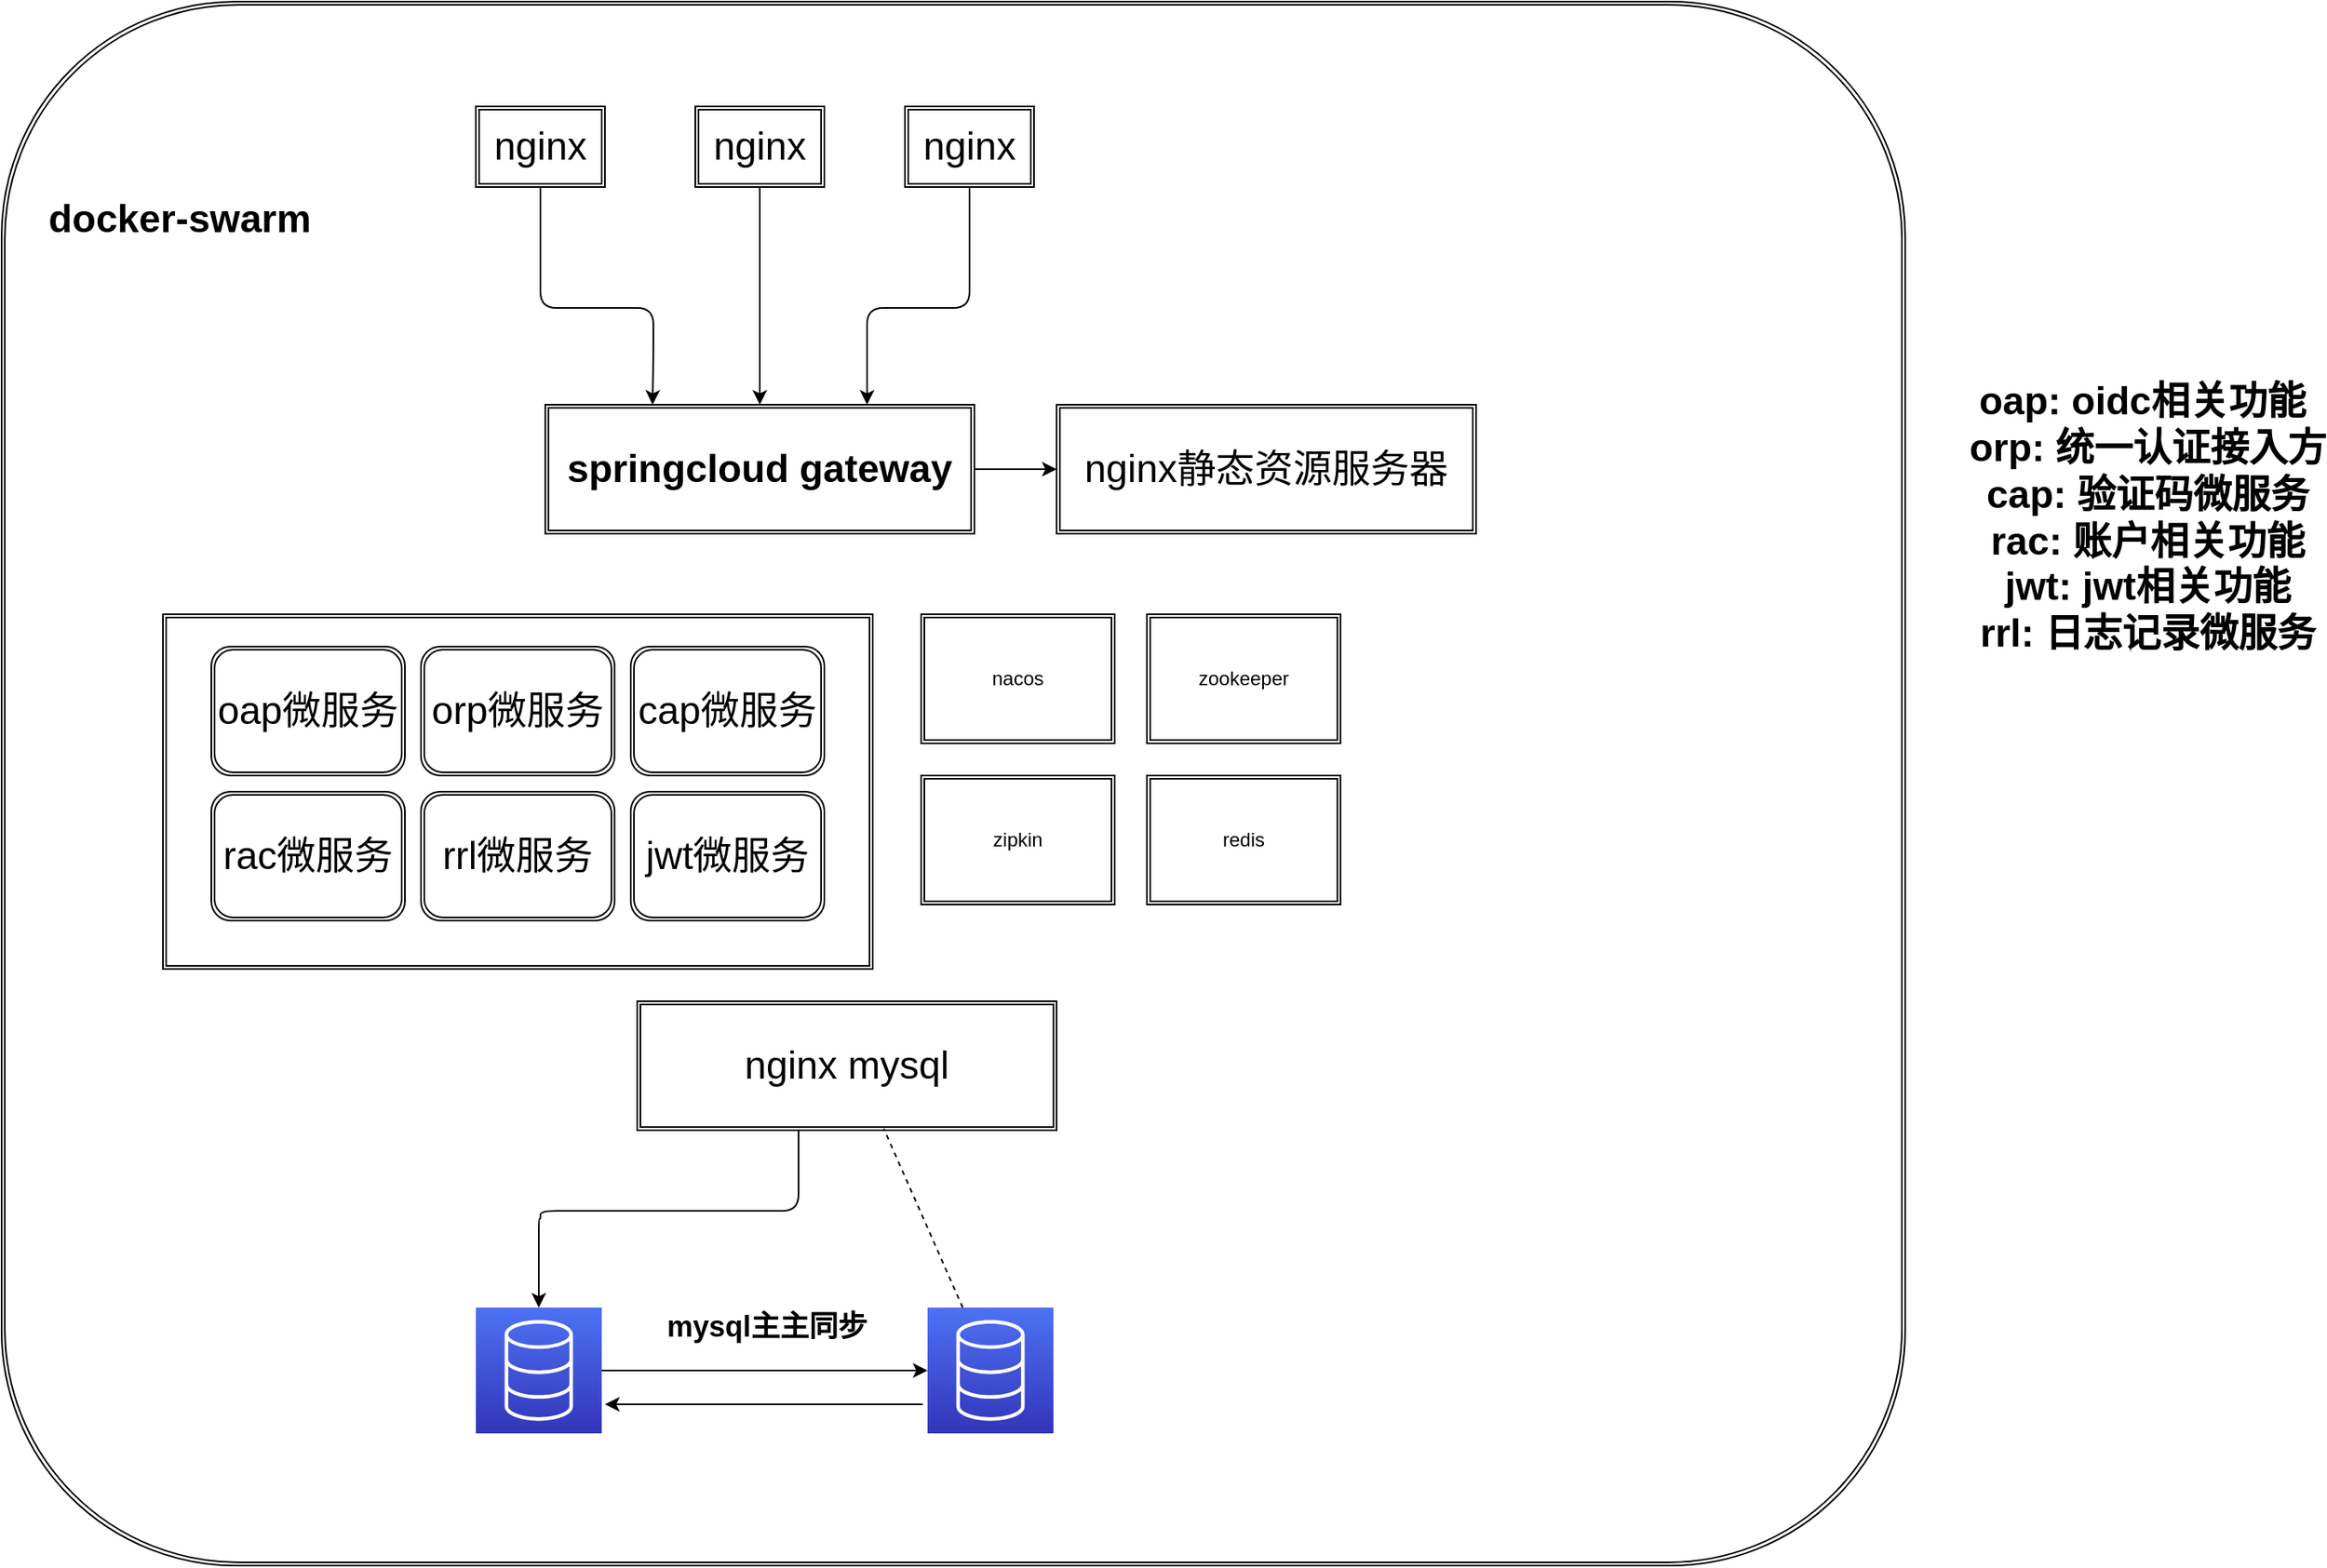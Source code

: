 <mxfile version="13.9.9" type="device"><diagram id="Ht1M8jgEwFfnCIfOTk4-" name="Page-1"><mxGraphModel dx="1915" dy="1182" grid="1" gridSize="10" guides="1" tooltips="1" connect="1" arrows="1" fold="1" page="1" pageScale="1" pageWidth="827" pageHeight="1169" math="0" shadow="0"><root><mxCell id="0"/><mxCell id="1" parent="0"/><mxCell id="zT7k0YeA-EB4hkkJK2KW-40" value="" style="shape=ext;double=1;rounded=1;whiteSpace=wrap;html=1;" vertex="1" parent="1"><mxGeometry x="80" y="80" width="1180" height="970" as="geometry"/></mxCell><mxCell id="zT7k0YeA-EB4hkkJK2KW-35" value="" style="shape=ext;double=1;rounded=0;whiteSpace=wrap;html=1;" vertex="1" parent="1"><mxGeometry x="180" y="460" width="440" height="220" as="geometry"/></mxCell><mxCell id="zT7k0YeA-EB4hkkJK2KW-1" value="" style="outlineConnect=0;fontColor=#232F3E;gradientColor=#4D72F3;gradientDirection=north;fillColor=#3334B9;strokeColor=#ffffff;dashed=0;verticalLabelPosition=bottom;verticalAlign=top;align=center;html=1;fontSize=12;fontStyle=0;aspect=fixed;shape=mxgraph.aws4.resourceIcon;resIcon=mxgraph.aws4.database;" vertex="1" parent="1"><mxGeometry x="654" y="890" width="78" height="78" as="geometry"/></mxCell><mxCell id="zT7k0YeA-EB4hkkJK2KW-20" style="edgeStyle=orthogonalEdgeStyle;rounded=0;orthogonalLoop=1;jettySize=auto;html=1;" edge="1" parent="1" source="zT7k0YeA-EB4hkkJK2KW-2" target="zT7k0YeA-EB4hkkJK2KW-1"><mxGeometry relative="1" as="geometry"/></mxCell><mxCell id="zT7k0YeA-EB4hkkJK2KW-2" value="" style="outlineConnect=0;fontColor=#232F3E;gradientColor=#4D72F3;gradientDirection=north;fillColor=#3334B9;strokeColor=#ffffff;dashed=0;verticalLabelPosition=bottom;verticalAlign=top;align=center;html=1;fontSize=12;fontStyle=0;aspect=fixed;shape=mxgraph.aws4.resourceIcon;resIcon=mxgraph.aws4.database;" vertex="1" parent="1"><mxGeometry x="374" y="890" width="78" height="78" as="geometry"/></mxCell><mxCell id="zT7k0YeA-EB4hkkJK2KW-6" value="&lt;font style=&quot;font-size: 24px&quot;&gt;nginx&lt;/font&gt;" style="shape=ext;double=1;rounded=0;whiteSpace=wrap;html=1;" vertex="1" parent="1"><mxGeometry x="374" y="145" width="80" height="50" as="geometry"/></mxCell><mxCell id="zT7k0YeA-EB4hkkJK2KW-7" value="&lt;span style=&quot;font-size: 24px&quot;&gt;nginx&lt;/span&gt;" style="shape=ext;double=1;rounded=0;whiteSpace=wrap;html=1;" vertex="1" parent="1"><mxGeometry x="510" y="145" width="80" height="50" as="geometry"/></mxCell><mxCell id="zT7k0YeA-EB4hkkJK2KW-8" value="&lt;span style=&quot;font-size: 24px&quot;&gt;nginx&lt;/span&gt;" style="shape=ext;double=1;rounded=0;whiteSpace=wrap;html=1;" vertex="1" parent="1"><mxGeometry x="640" y="145" width="80" height="50" as="geometry"/></mxCell><mxCell id="zT7k0YeA-EB4hkkJK2KW-18" style="edgeStyle=orthogonalEdgeStyle;rounded=0;orthogonalLoop=1;jettySize=auto;html=1;" edge="1" parent="1" source="zT7k0YeA-EB4hkkJK2KW-11" target="zT7k0YeA-EB4hkkJK2KW-17"><mxGeometry relative="1" as="geometry"/></mxCell><mxCell id="zT7k0YeA-EB4hkkJK2KW-11" value="&lt;span style=&quot;font-size: 24px ; font-weight: 700&quot;&gt;springcloud gateway&lt;/span&gt;" style="shape=ext;double=1;rounded=0;whiteSpace=wrap;html=1;" vertex="1" parent="1"><mxGeometry x="417" y="330" width="266" height="80" as="geometry"/></mxCell><mxCell id="zT7k0YeA-EB4hkkJK2KW-13" value="" style="edgeStyle=segmentEdgeStyle;endArrow=classic;html=1;exitX=0.5;exitY=1;exitDx=0;exitDy=0;entryX=0.25;entryY=0;entryDx=0;entryDy=0;" edge="1" parent="1" source="zT7k0YeA-EB4hkkJK2KW-6" target="zT7k0YeA-EB4hkkJK2KW-11"><mxGeometry width="50" height="50" relative="1" as="geometry"><mxPoint x="770" y="520" as="sourcePoint"/><mxPoint x="410" y="300" as="targetPoint"/><Array as="points"><mxPoint x="414" y="270"/><mxPoint x="484" y="270"/><mxPoint x="484" y="300"/></Array></mxGeometry></mxCell><mxCell id="zT7k0YeA-EB4hkkJK2KW-14" value="" style="edgeStyle=elbowEdgeStyle;elbow=vertical;endArrow=classic;html=1;entryX=0.5;entryY=0;entryDx=0;entryDy=0;" edge="1" parent="1" source="zT7k0YeA-EB4hkkJK2KW-7" target="zT7k0YeA-EB4hkkJK2KW-11"><mxGeometry width="50" height="50" relative="1" as="geometry"><mxPoint x="590" y="250" as="sourcePoint"/><mxPoint x="550" y="310" as="targetPoint"/><Array as="points"><mxPoint x="640" y="270"/></Array></mxGeometry></mxCell><mxCell id="zT7k0YeA-EB4hkkJK2KW-16" value="" style="edgeStyle=segmentEdgeStyle;endArrow=classic;html=1;exitX=0.5;exitY=1;exitDx=0;exitDy=0;entryX=0.75;entryY=0;entryDx=0;entryDy=0;" edge="1" parent="1" source="zT7k0YeA-EB4hkkJK2KW-8" target="zT7k0YeA-EB4hkkJK2KW-11"><mxGeometry width="50" height="50" relative="1" as="geometry"><mxPoint x="700" y="310" as="sourcePoint"/><mxPoint x="750" y="260" as="targetPoint"/><Array as="points"><mxPoint x="680" y="270"/><mxPoint x="617" y="270"/></Array></mxGeometry></mxCell><mxCell id="zT7k0YeA-EB4hkkJK2KW-17" value="&lt;font style=&quot;font-size: 24px&quot;&gt;nginx静态资源服务器&lt;/font&gt;" style="shape=ext;double=1;rounded=0;whiteSpace=wrap;html=1;" vertex="1" parent="1"><mxGeometry x="734" y="330" width="260" height="80" as="geometry"/></mxCell><mxCell id="zT7k0YeA-EB4hkkJK2KW-19" value="&lt;font style=&quot;font-size: 24px&quot;&gt;nginx mysql&lt;/font&gt;" style="shape=ext;double=1;rounded=0;whiteSpace=wrap;html=1;" vertex="1" parent="1"><mxGeometry x="474" y="700" width="260" height="80" as="geometry"/></mxCell><mxCell id="zT7k0YeA-EB4hkkJK2KW-21" value="" style="edgeStyle=elbowEdgeStyle;elbow=horizontal;endArrow=classic;html=1;entryX=1.026;entryY=0.769;entryDx=0;entryDy=0;entryPerimeter=0;" edge="1" parent="1" target="zT7k0YeA-EB4hkkJK2KW-2"><mxGeometry width="50" height="50" relative="1" as="geometry"><mxPoint x="644" y="950" as="sourcePoint"/><mxPoint x="604" y="830" as="targetPoint"/><Array as="points"><mxPoint x="654" y="950"/></Array></mxGeometry></mxCell><mxCell id="zT7k0YeA-EB4hkkJK2KW-22" value="&lt;font style=&quot;font-size: 18px&quot;&gt;mysql主主同步&lt;/font&gt;" style="text;strokeColor=none;fillColor=none;html=1;fontSize=24;fontStyle=1;verticalAlign=middle;align=center;" vertex="1" parent="1"><mxGeometry x="504" y="880" width="100" height="40" as="geometry"/></mxCell><mxCell id="zT7k0YeA-EB4hkkJK2KW-24" value="" style="edgeStyle=segmentEdgeStyle;endArrow=classic;html=1;" edge="1" parent="1" source="zT7k0YeA-EB4hkkJK2KW-19" target="zT7k0YeA-EB4hkkJK2KW-2"><mxGeometry width="50" height="50" relative="1" as="geometry"><mxPoint x="498" y="780" as="sourcePoint"/><mxPoint x="434" y="835" as="targetPoint"/><Array as="points"><mxPoint x="574" y="830"/><mxPoint x="414" y="830"/><mxPoint x="414" y="835"/><mxPoint x="413" y="835"/></Array></mxGeometry></mxCell><mxCell id="zT7k0YeA-EB4hkkJK2KW-25" value="" style="endArrow=none;dashed=1;html=1;entryX=0.588;entryY=0.988;entryDx=0;entryDy=0;entryPerimeter=0;" edge="1" parent="1" source="zT7k0YeA-EB4hkkJK2KW-1" target="zT7k0YeA-EB4hkkJK2KW-19"><mxGeometry width="50" height="50" relative="1" as="geometry"><mxPoint x="574" y="650" as="sourcePoint"/><mxPoint x="624" y="600" as="targetPoint"/></mxGeometry></mxCell><mxCell id="zT7k0YeA-EB4hkkJK2KW-26" value="&lt;font style=&quot;font-size: 24px&quot;&gt;jwt微服务&lt;/font&gt;" style="shape=ext;double=1;rounded=1;whiteSpace=wrap;html=1;" vertex="1" parent="1"><mxGeometry x="470" y="570" width="120" height="80" as="geometry"/></mxCell><mxCell id="zT7k0YeA-EB4hkkJK2KW-27" value="&lt;font style=&quot;font-size: 24px&quot;&gt;rac微服务&lt;/font&gt;" style="shape=ext;double=1;rounded=1;whiteSpace=wrap;html=1;" vertex="1" parent="1"><mxGeometry x="210" y="570" width="120" height="80" as="geometry"/></mxCell><mxCell id="zT7k0YeA-EB4hkkJK2KW-28" value="&lt;font style=&quot;font-size: 24px&quot;&gt;rrl微服务&lt;/font&gt;" style="shape=ext;double=1;rounded=1;whiteSpace=wrap;html=1;" vertex="1" parent="1"><mxGeometry x="340" y="570" width="120" height="80" as="geometry"/></mxCell><mxCell id="zT7k0YeA-EB4hkkJK2KW-33" value="&lt;font style=&quot;font-size: 24px&quot;&gt;orp微服务&lt;/font&gt;" style="shape=ext;double=1;rounded=1;whiteSpace=wrap;html=1;" vertex="1" parent="1"><mxGeometry x="340" y="480" width="120" height="80" as="geometry"/></mxCell><mxCell id="zT7k0YeA-EB4hkkJK2KW-34" value="&lt;font style=&quot;font-size: 24px&quot;&gt;oap微服务&lt;/font&gt;" style="shape=ext;double=1;rounded=1;whiteSpace=wrap;html=1;" vertex="1" parent="1"><mxGeometry x="210" y="480" width="120" height="80" as="geometry"/></mxCell><mxCell id="zT7k0YeA-EB4hkkJK2KW-36" value="&lt;font style=&quot;font-size: 24px&quot;&gt;cap微服务&lt;/font&gt;" style="shape=ext;double=1;rounded=1;whiteSpace=wrap;html=1;" vertex="1" parent="1"><mxGeometry x="470" y="480" width="120" height="80" as="geometry"/></mxCell><mxCell id="zT7k0YeA-EB4hkkJK2KW-41" value="docker-swarm" style="text;strokeColor=none;fillColor=none;html=1;fontSize=24;fontStyle=1;verticalAlign=middle;align=center;" vertex="1" parent="1"><mxGeometry x="140" y="195" width="100" height="40" as="geometry"/></mxCell><mxCell id="zT7k0YeA-EB4hkkJK2KW-42" value="oap: oidc相关功能&amp;nbsp;&lt;br&gt;orp: 统一认证接入方&lt;br&gt;cap: 验证码微服务&lt;br&gt;rac: 账户相关功能&lt;br&gt;jwt: jwt相关功能&lt;br&gt;rrl: 日志记录微服务" style="text;strokeColor=none;fillColor=none;html=1;fontSize=24;fontStyle=1;verticalAlign=middle;align=center;" vertex="1" parent="1"><mxGeometry x="1360" y="380" width="100" height="40" as="geometry"/></mxCell><mxCell id="zT7k0YeA-EB4hkkJK2KW-43" value="nacos" style="shape=ext;double=1;rounded=0;whiteSpace=wrap;html=1;" vertex="1" parent="1"><mxGeometry x="650" y="460" width="120" height="80" as="geometry"/></mxCell><mxCell id="zT7k0YeA-EB4hkkJK2KW-44" value="zookeeper" style="shape=ext;double=1;rounded=0;whiteSpace=wrap;html=1;" vertex="1" parent="1"><mxGeometry x="790" y="460" width="120" height="80" as="geometry"/></mxCell><mxCell id="zT7k0YeA-EB4hkkJK2KW-45" value="zipkin" style="shape=ext;double=1;rounded=0;whiteSpace=wrap;html=1;" vertex="1" parent="1"><mxGeometry x="650" y="560" width="120" height="80" as="geometry"/></mxCell><mxCell id="zT7k0YeA-EB4hkkJK2KW-46" value="redis" style="shape=ext;double=1;rounded=0;whiteSpace=wrap;html=1;" vertex="1" parent="1"><mxGeometry x="790" y="560" width="120" height="80" as="geometry"/></mxCell></root></mxGraphModel></diagram></mxfile>